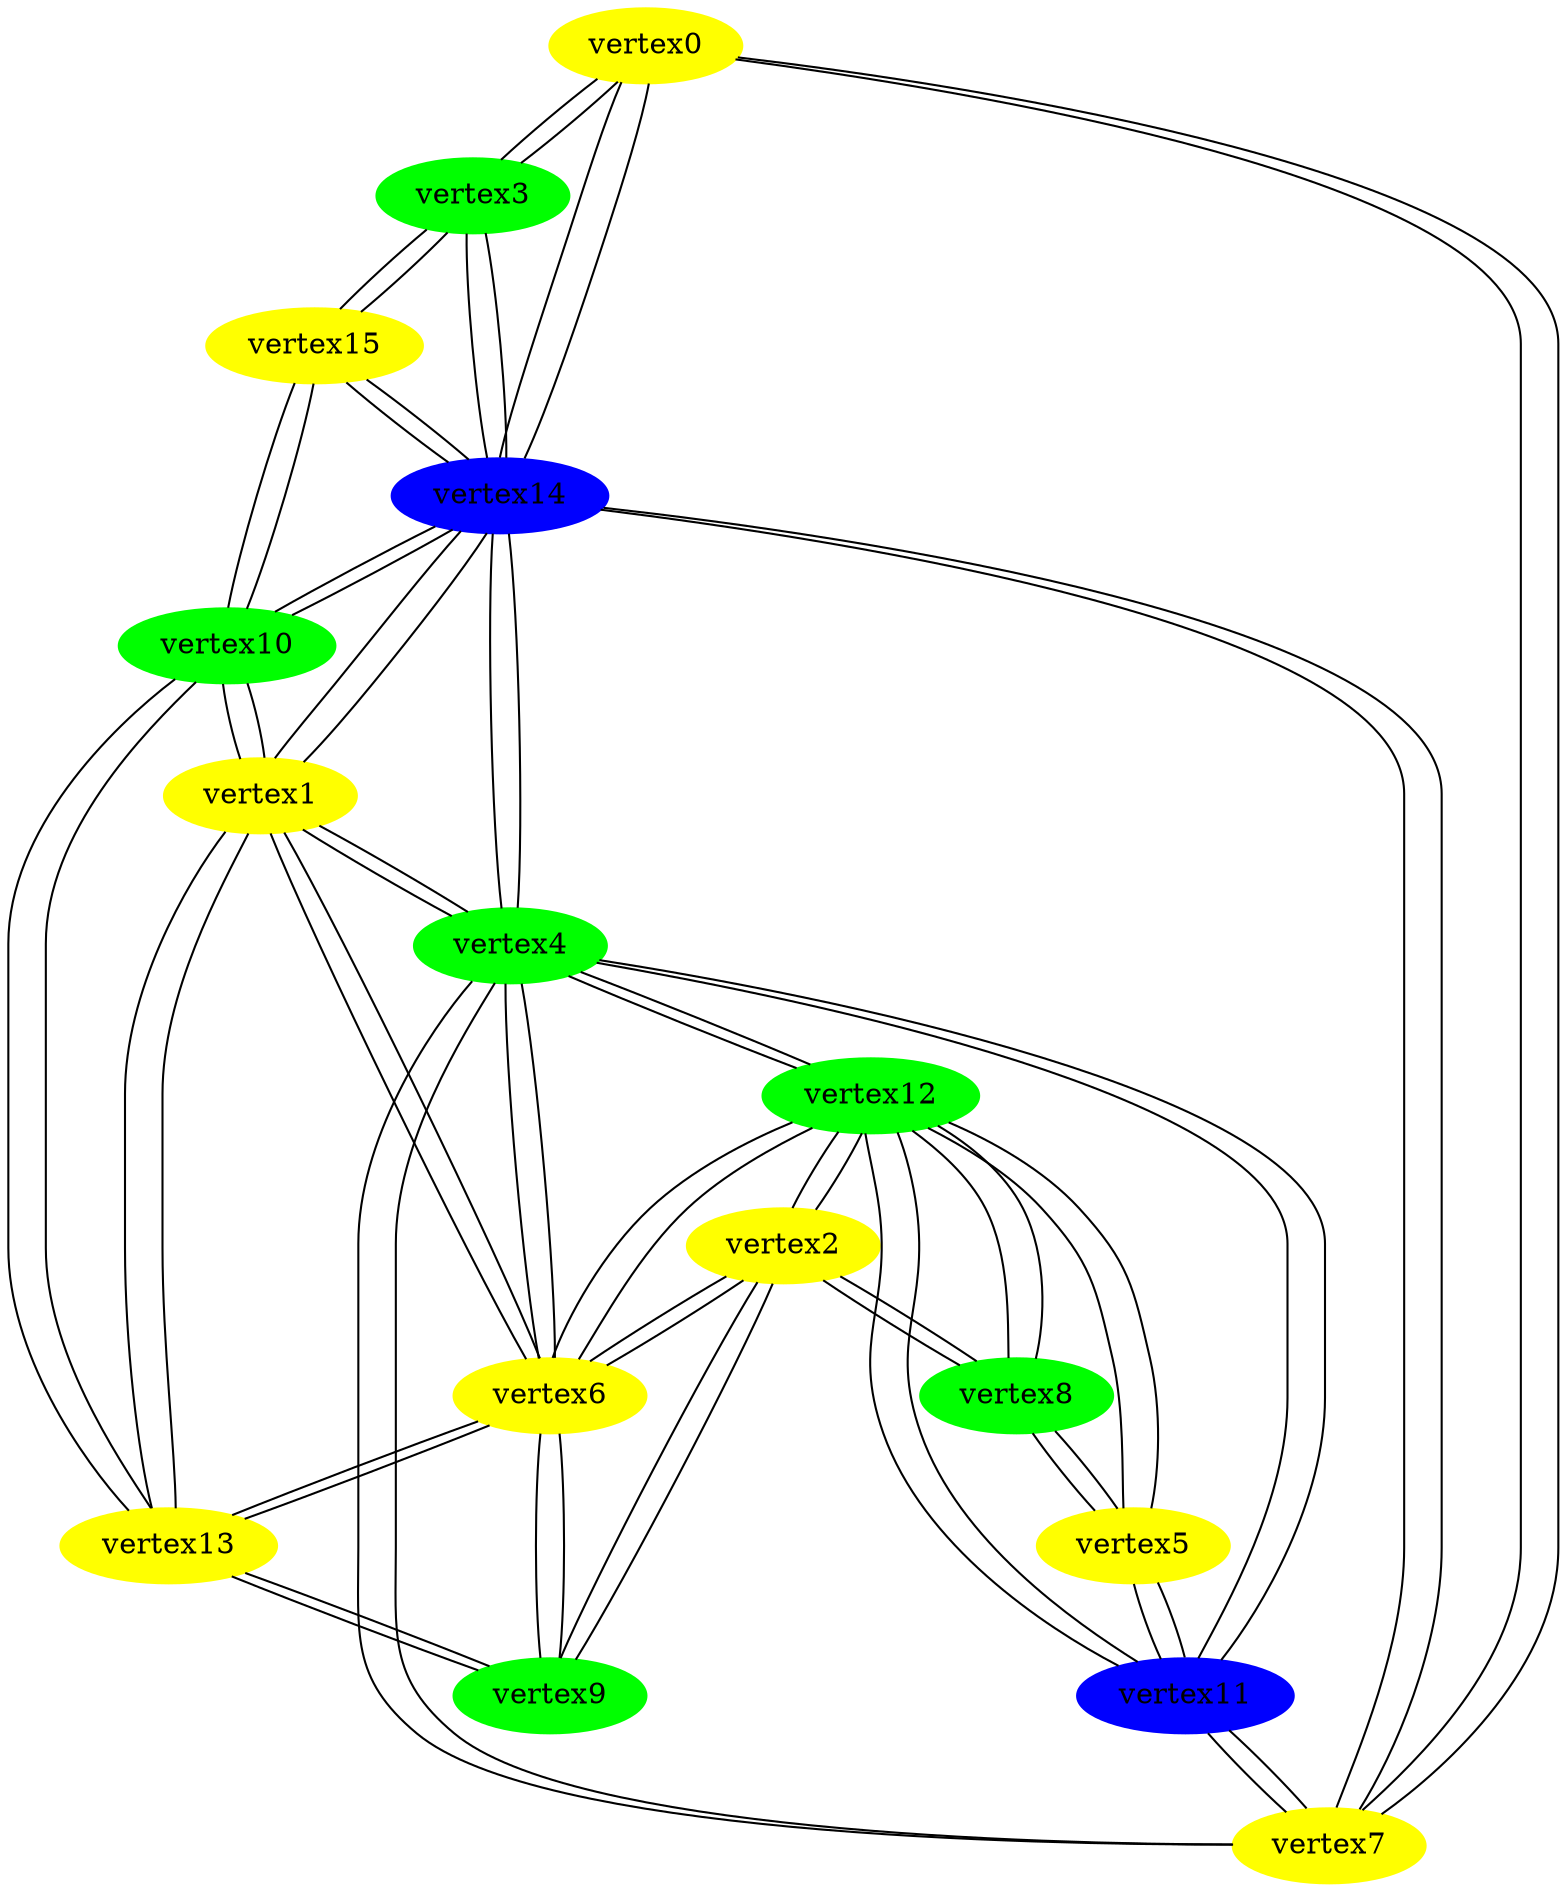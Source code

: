 Graph {
vertex0 [style=filled, color=yellow]
vertex1 [style=filled, color=yellow]
vertex2 [style=filled, color=yellow]
vertex3 [style=filled, color=green]
vertex4 [style=filled, color=green]
vertex5 [style=filled, color=yellow]
vertex6 [style=filled, color=yellow]
vertex7 [style=filled, color=yellow]
vertex8 [style=filled, color=green]
vertex9 [style=filled, color=green]
vertex10 [style=filled, color=green]
vertex11 [style=filled, color=blue]
vertex12 [style=filled, color=green]
vertex13 [style=filled, color=yellow]
vertex14 [style=filled, color=blue]
vertex15 [style=filled, color=yellow]
vertex0 -- vertex3
vertex0 -- vertex7
vertex0 -- vertex14

vertex1 -- vertex4
vertex1 -- vertex6
vertex1 -- vertex10
vertex1 -- vertex13
vertex1 -- vertex14

vertex2 -- vertex6
vertex2 -- vertex8
vertex2 -- vertex9
vertex2 -- vertex12

vertex3 -- vertex0
vertex3 -- vertex14
vertex3 -- vertex15

vertex4 -- vertex1
vertex4 -- vertex6
vertex4 -- vertex7
vertex4 -- vertex11
vertex4 -- vertex12
vertex4 -- vertex14

vertex5 -- vertex8
vertex5 -- vertex11
vertex5 -- vertex12

vertex6 -- vertex1
vertex6 -- vertex2
vertex6 -- vertex4
vertex6 -- vertex9
vertex6 -- vertex12
vertex6 -- vertex13

vertex7 -- vertex0
vertex7 -- vertex4
vertex7 -- vertex11
vertex7 -- vertex14

vertex8 -- vertex2
vertex8 -- vertex5
vertex8 -- vertex12

vertex9 -- vertex2
vertex9 -- vertex6
vertex9 -- vertex13

vertex10 -- vertex1
vertex10 -- vertex13
vertex10 -- vertex14
vertex10 -- vertex15

vertex11 -- vertex4
vertex11 -- vertex5
vertex11 -- vertex7
vertex11 -- vertex12

vertex12 -- vertex2
vertex12 -- vertex4
vertex12 -- vertex5
vertex12 -- vertex6
vertex12 -- vertex8
vertex12 -- vertex11

vertex13 -- vertex1
vertex13 -- vertex6
vertex13 -- vertex9
vertex13 -- vertex10

vertex14 -- vertex0
vertex14 -- vertex1
vertex14 -- vertex3
vertex14 -- vertex4
vertex14 -- vertex7
vertex14 -- vertex10
vertex14 -- vertex15

vertex15 -- vertex3
vertex15 -- vertex10
vertex15 -- vertex14

}
